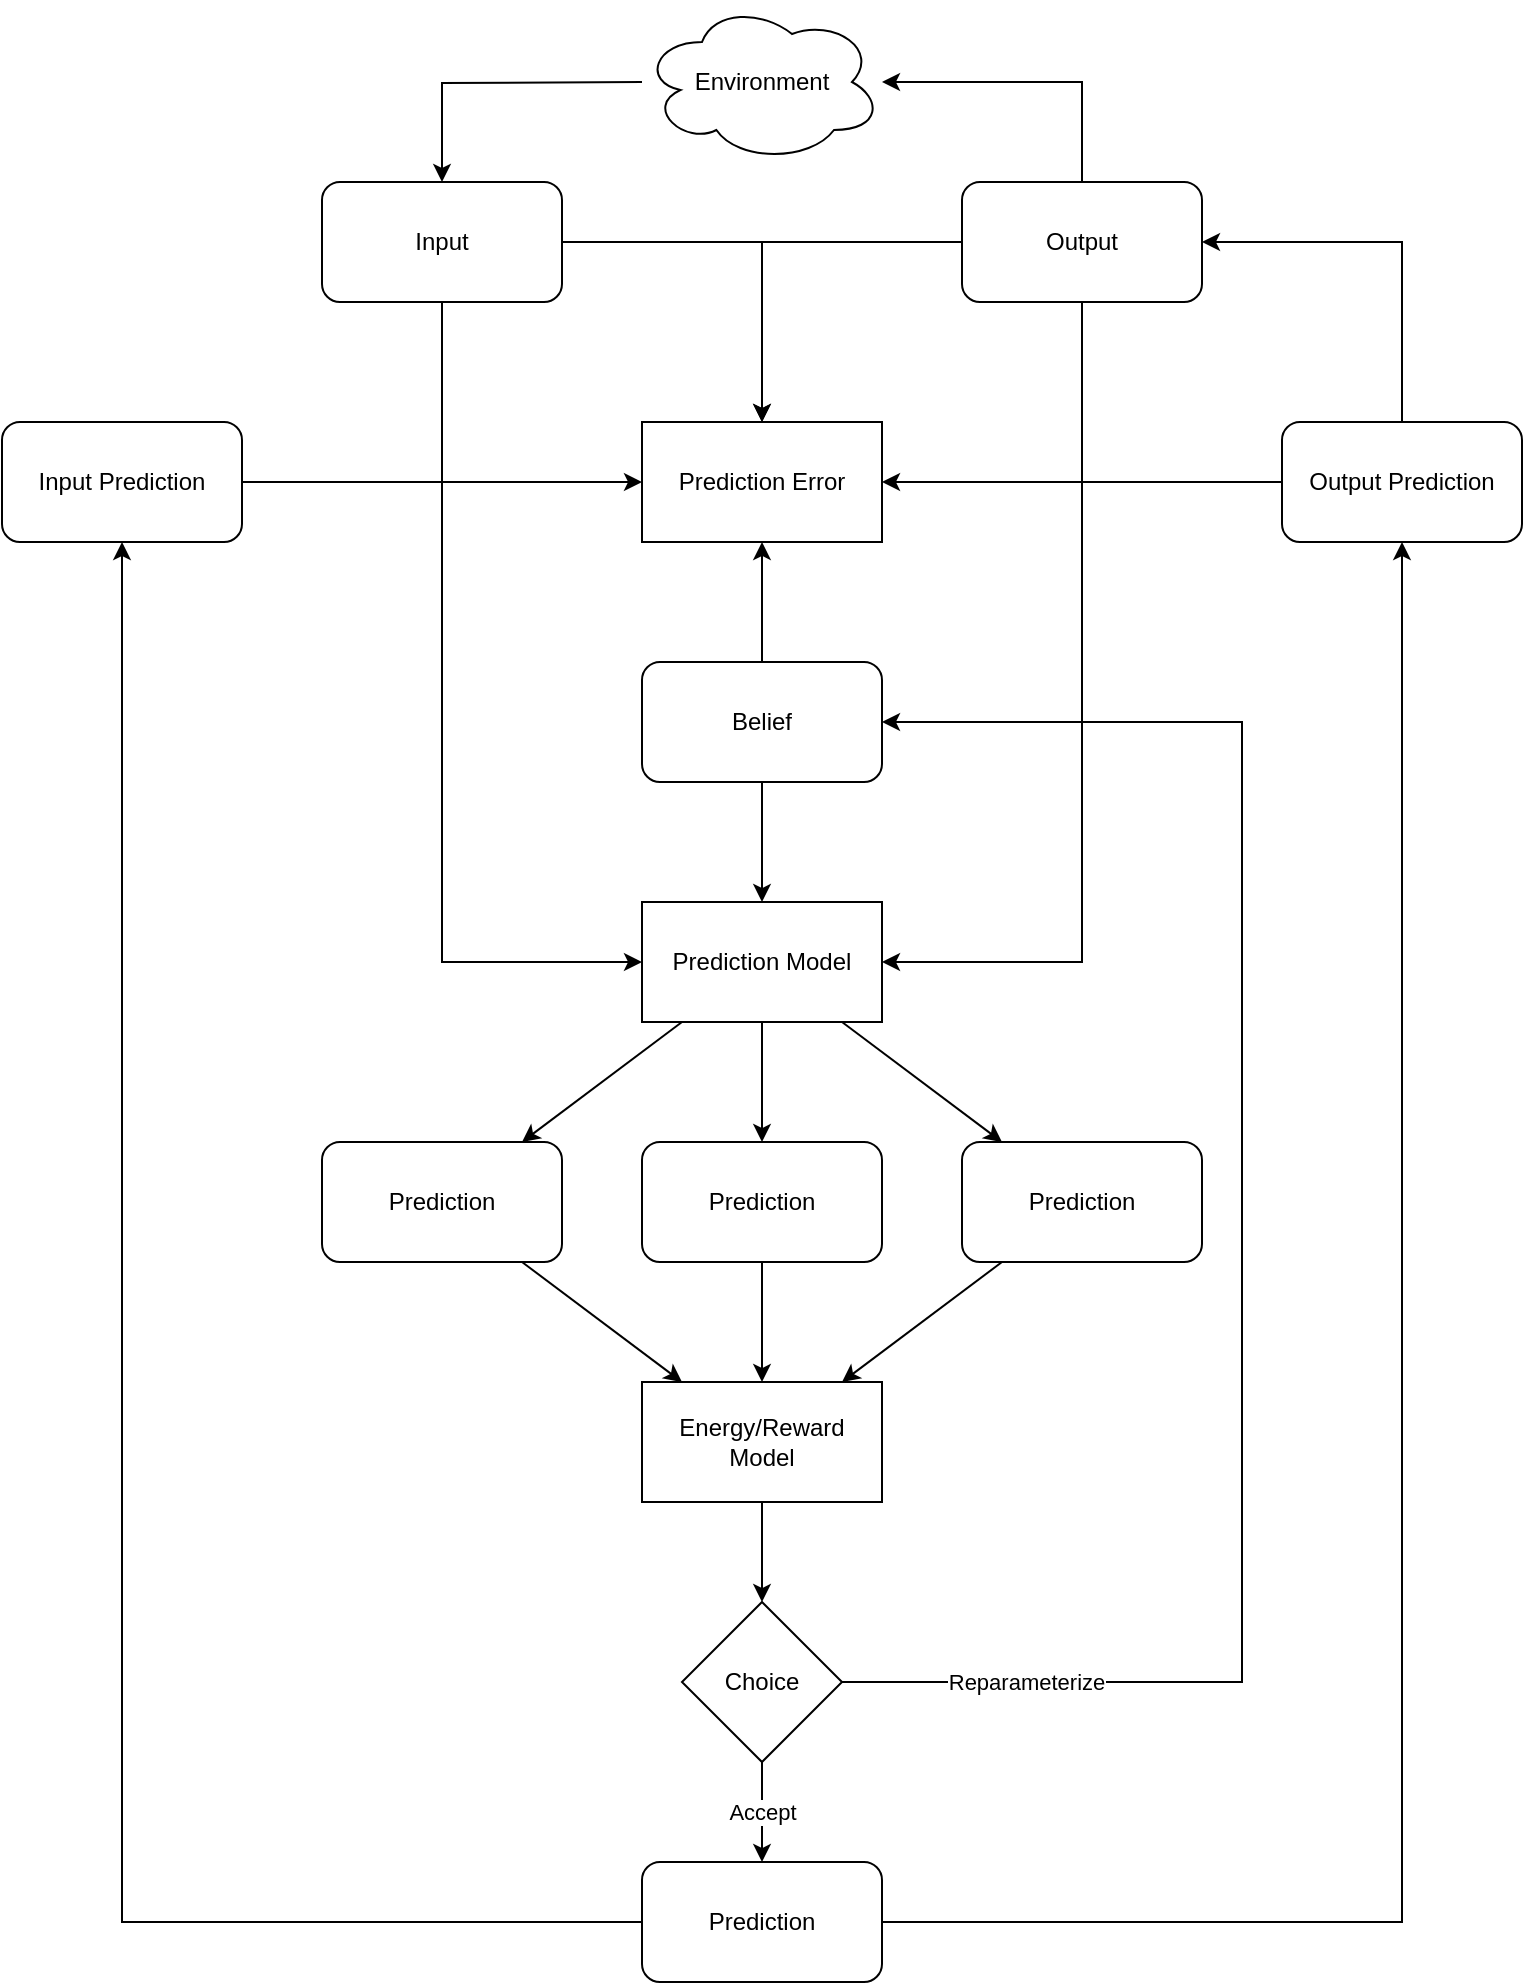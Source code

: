 <mxfile version="21.0.1" type="device"><diagram name="Page-1" id="0shWg1f7oP3cz-dx0jy9"><mxGraphModel dx="2388" dy="1365" grid="1" gridSize="10" guides="1" tooltips="1" connect="1" arrows="1" fold="1" page="1" pageScale="1" pageWidth="850" pageHeight="1100" math="0" shadow="0"><root><mxCell id="0"/><mxCell id="1" parent="0"/><mxCell id="9U22LUkY8TZ1mc_l8neZ-70" style="edgeStyle=orthogonalEdgeStyle;rounded=0;orthogonalLoop=1;jettySize=auto;html=1;entryX=0;entryY=0.5;entryDx=0;entryDy=0;" parent="1" source="9U22LUkY8TZ1mc_l8neZ-1" target="9U22LUkY8TZ1mc_l8neZ-4" edge="1"><mxGeometry relative="1" as="geometry"><Array as="points"><mxPoint x="240" y="560"/></Array></mxGeometry></mxCell><mxCell id="QQ5Obsgp1V6QHnSXukeC-7" style="edgeStyle=orthogonalEdgeStyle;rounded=0;orthogonalLoop=1;jettySize=auto;html=1;" edge="1" parent="1" source="9U22LUkY8TZ1mc_l8neZ-1" target="QQ5Obsgp1V6QHnSXukeC-4"><mxGeometry relative="1" as="geometry"/></mxCell><mxCell id="9U22LUkY8TZ1mc_l8neZ-1" value="Input" style="rounded=1;whiteSpace=wrap;html=1;" parent="1" vertex="1"><mxGeometry x="180" y="170" width="120" height="60" as="geometry"/></mxCell><mxCell id="9U22LUkY8TZ1mc_l8neZ-51" style="edgeStyle=orthogonalEdgeStyle;rounded=0;orthogonalLoop=1;jettySize=auto;html=1;" parent="1" source="9U22LUkY8TZ1mc_l8neZ-4" target="9U22LUkY8TZ1mc_l8neZ-6" edge="1"><mxGeometry relative="1" as="geometry"/></mxCell><mxCell id="9U22LUkY8TZ1mc_l8neZ-52" style="rounded=0;orthogonalLoop=1;jettySize=auto;html=1;" parent="1" source="9U22LUkY8TZ1mc_l8neZ-4" target="9U22LUkY8TZ1mc_l8neZ-10" edge="1"><mxGeometry relative="1" as="geometry"/></mxCell><mxCell id="9U22LUkY8TZ1mc_l8neZ-53" style="rounded=0;orthogonalLoop=1;jettySize=auto;html=1;" parent="1" source="9U22LUkY8TZ1mc_l8neZ-4" target="9U22LUkY8TZ1mc_l8neZ-9" edge="1"><mxGeometry relative="1" as="geometry"/></mxCell><mxCell id="9U22LUkY8TZ1mc_l8neZ-4" value="Prediction Model" style="rounded=0;whiteSpace=wrap;html=1;" parent="1" vertex="1"><mxGeometry x="340" y="530" width="120" height="60" as="geometry"/></mxCell><mxCell id="9U22LUkY8TZ1mc_l8neZ-55" style="edgeStyle=orthogonalEdgeStyle;rounded=0;orthogonalLoop=1;jettySize=auto;html=1;" parent="1" source="9U22LUkY8TZ1mc_l8neZ-6" target="9U22LUkY8TZ1mc_l8neZ-29" edge="1"><mxGeometry relative="1" as="geometry"/></mxCell><mxCell id="9U22LUkY8TZ1mc_l8neZ-6" value="Prediction" style="rounded=1;whiteSpace=wrap;html=1;" parent="1" vertex="1"><mxGeometry x="340" y="650" width="120" height="60" as="geometry"/></mxCell><mxCell id="9U22LUkY8TZ1mc_l8neZ-19" style="edgeStyle=orthogonalEdgeStyle;rounded=0;orthogonalLoop=1;jettySize=auto;html=1;" parent="1" source="9U22LUkY8TZ1mc_l8neZ-8" edge="1"><mxGeometry relative="1" as="geometry"><Array as="points"><mxPoint x="560" y="120"/></Array><mxPoint x="460" y="120" as="targetPoint"/></mxGeometry></mxCell><mxCell id="9U22LUkY8TZ1mc_l8neZ-69" style="edgeStyle=orthogonalEdgeStyle;rounded=0;orthogonalLoop=1;jettySize=auto;html=1;entryX=1;entryY=0.5;entryDx=0;entryDy=0;" parent="1" source="9U22LUkY8TZ1mc_l8neZ-8" target="9U22LUkY8TZ1mc_l8neZ-4" edge="1"><mxGeometry relative="1" as="geometry"><Array as="points"><mxPoint x="560" y="560"/></Array></mxGeometry></mxCell><mxCell id="QQ5Obsgp1V6QHnSXukeC-5" style="edgeStyle=orthogonalEdgeStyle;rounded=0;orthogonalLoop=1;jettySize=auto;html=1;" edge="1" parent="1" source="9U22LUkY8TZ1mc_l8neZ-8" target="QQ5Obsgp1V6QHnSXukeC-4"><mxGeometry relative="1" as="geometry"/></mxCell><mxCell id="9U22LUkY8TZ1mc_l8neZ-8" value="Output" style="rounded=1;whiteSpace=wrap;html=1;" parent="1" vertex="1"><mxGeometry x="500" y="170" width="120" height="60" as="geometry"/></mxCell><mxCell id="9U22LUkY8TZ1mc_l8neZ-57" style="rounded=0;orthogonalLoop=1;jettySize=auto;html=1;" parent="1" source="9U22LUkY8TZ1mc_l8neZ-9" target="9U22LUkY8TZ1mc_l8neZ-29" edge="1"><mxGeometry relative="1" as="geometry"/></mxCell><mxCell id="9U22LUkY8TZ1mc_l8neZ-9" value="Prediction" style="rounded=1;whiteSpace=wrap;html=1;" parent="1" vertex="1"><mxGeometry x="500" y="650" width="120" height="60" as="geometry"/></mxCell><mxCell id="9U22LUkY8TZ1mc_l8neZ-54" style="rounded=0;orthogonalLoop=1;jettySize=auto;html=1;" parent="1" source="9U22LUkY8TZ1mc_l8neZ-10" target="9U22LUkY8TZ1mc_l8neZ-29" edge="1"><mxGeometry relative="1" as="geometry"/></mxCell><mxCell id="9U22LUkY8TZ1mc_l8neZ-10" value="Prediction" style="rounded=1;whiteSpace=wrap;html=1;" parent="1" vertex="1"><mxGeometry x="180" y="650" width="120" height="60" as="geometry"/></mxCell><mxCell id="9U22LUkY8TZ1mc_l8neZ-18" style="edgeStyle=orthogonalEdgeStyle;rounded=0;orthogonalLoop=1;jettySize=auto;html=1;" parent="1" target="9U22LUkY8TZ1mc_l8neZ-1" edge="1"><mxGeometry relative="1" as="geometry"><mxPoint x="340" y="120" as="sourcePoint"/></mxGeometry></mxCell><mxCell id="9U22LUkY8TZ1mc_l8neZ-17" value="Environment" style="ellipse;shape=cloud;whiteSpace=wrap;html=1;" parent="1" vertex="1"><mxGeometry x="340" y="80" width="120" height="80" as="geometry"/></mxCell><mxCell id="9U22LUkY8TZ1mc_l8neZ-36" style="edgeStyle=orthogonalEdgeStyle;rounded=0;orthogonalLoop=1;jettySize=auto;html=1;" parent="1" source="9U22LUkY8TZ1mc_l8neZ-21" target="9U22LUkY8TZ1mc_l8neZ-35" edge="1"><mxGeometry relative="1" as="geometry"/></mxCell><mxCell id="9U22LUkY8TZ1mc_l8neZ-39" style="edgeStyle=orthogonalEdgeStyle;rounded=0;orthogonalLoop=1;jettySize=auto;html=1;" parent="1" source="9U22LUkY8TZ1mc_l8neZ-21" target="9U22LUkY8TZ1mc_l8neZ-38" edge="1"><mxGeometry relative="1" as="geometry"/></mxCell><mxCell id="9U22LUkY8TZ1mc_l8neZ-21" value="Prediction" style="rounded=1;whiteSpace=wrap;html=1;" parent="1" vertex="1"><mxGeometry x="340" y="1010" width="120" height="60" as="geometry"/></mxCell><mxCell id="9U22LUkY8TZ1mc_l8neZ-59" style="edgeStyle=orthogonalEdgeStyle;rounded=0;orthogonalLoop=1;jettySize=auto;html=1;" parent="1" source="9U22LUkY8TZ1mc_l8neZ-29" target="9U22LUkY8TZ1mc_l8neZ-58" edge="1"><mxGeometry relative="1" as="geometry"/></mxCell><mxCell id="9U22LUkY8TZ1mc_l8neZ-29" value="Energy/Reward Model" style="rounded=0;whiteSpace=wrap;html=1;" parent="1" vertex="1"><mxGeometry x="340" y="770" width="120" height="60" as="geometry"/></mxCell><mxCell id="QQ5Obsgp1V6QHnSXukeC-8" style="edgeStyle=orthogonalEdgeStyle;rounded=0;orthogonalLoop=1;jettySize=auto;html=1;" edge="1" parent="1" source="9U22LUkY8TZ1mc_l8neZ-35" target="QQ5Obsgp1V6QHnSXukeC-4"><mxGeometry relative="1" as="geometry"/></mxCell><mxCell id="9U22LUkY8TZ1mc_l8neZ-35" value="Input Prediction" style="rounded=1;whiteSpace=wrap;html=1;" parent="1" vertex="1"><mxGeometry x="20" y="290" width="120" height="60" as="geometry"/></mxCell><mxCell id="9U22LUkY8TZ1mc_l8neZ-67" style="edgeStyle=orthogonalEdgeStyle;rounded=0;orthogonalLoop=1;jettySize=auto;html=1;entryX=1;entryY=0.5;entryDx=0;entryDy=0;" parent="1" source="9U22LUkY8TZ1mc_l8neZ-38" target="9U22LUkY8TZ1mc_l8neZ-8" edge="1"><mxGeometry relative="1" as="geometry"><Array as="points"><mxPoint x="720" y="200"/></Array></mxGeometry></mxCell><mxCell id="QQ5Obsgp1V6QHnSXukeC-6" style="edgeStyle=orthogonalEdgeStyle;rounded=0;orthogonalLoop=1;jettySize=auto;html=1;" edge="1" parent="1" source="9U22LUkY8TZ1mc_l8neZ-38" target="QQ5Obsgp1V6QHnSXukeC-4"><mxGeometry relative="1" as="geometry"/></mxCell><mxCell id="9U22LUkY8TZ1mc_l8neZ-38" value="Output Prediction" style="rounded=1;whiteSpace=wrap;html=1;" parent="1" vertex="1"><mxGeometry x="660" y="290" width="120" height="60" as="geometry"/></mxCell><mxCell id="9U22LUkY8TZ1mc_l8neZ-60" value="Accept" style="edgeStyle=orthogonalEdgeStyle;rounded=0;orthogonalLoop=1;jettySize=auto;html=1;" parent="1" source="9U22LUkY8TZ1mc_l8neZ-58" target="9U22LUkY8TZ1mc_l8neZ-21" edge="1"><mxGeometry relative="1" as="geometry"/></mxCell><mxCell id="9U22LUkY8TZ1mc_l8neZ-61" value="" style="edgeStyle=orthogonalEdgeStyle;rounded=0;orthogonalLoop=1;jettySize=auto;html=1;entryX=1;entryY=0.5;entryDx=0;entryDy=0;" parent="1" source="9U22LUkY8TZ1mc_l8neZ-58" target="QQ5Obsgp1V6QHnSXukeC-1" edge="1"><mxGeometry relative="1" as="geometry"><Array as="points"><mxPoint x="640" y="920"/><mxPoint x="640" y="440"/></Array></mxGeometry></mxCell><mxCell id="9U22LUkY8TZ1mc_l8neZ-63" value="Reparameterize" style="edgeLabel;html=1;align=center;verticalAlign=middle;resizable=0;points=[];" parent="9U22LUkY8TZ1mc_l8neZ-61" vertex="1" connectable="0"><mxGeometry x="-0.968" relative="1" as="geometry"><mxPoint x="78" as="offset"/></mxGeometry></mxCell><mxCell id="9U22LUkY8TZ1mc_l8neZ-58" value="Choice" style="rhombus;whiteSpace=wrap;html=1;" parent="1" vertex="1"><mxGeometry x="360" y="880" width="80" height="80" as="geometry"/></mxCell><mxCell id="QQ5Obsgp1V6QHnSXukeC-2" style="edgeStyle=orthogonalEdgeStyle;rounded=0;orthogonalLoop=1;jettySize=auto;html=1;" edge="1" parent="1" source="QQ5Obsgp1V6QHnSXukeC-1" target="9U22LUkY8TZ1mc_l8neZ-4"><mxGeometry relative="1" as="geometry"/></mxCell><mxCell id="QQ5Obsgp1V6QHnSXukeC-9" style="edgeStyle=orthogonalEdgeStyle;rounded=0;orthogonalLoop=1;jettySize=auto;html=1;" edge="1" parent="1" source="QQ5Obsgp1V6QHnSXukeC-1" target="QQ5Obsgp1V6QHnSXukeC-4"><mxGeometry relative="1" as="geometry"/></mxCell><mxCell id="QQ5Obsgp1V6QHnSXukeC-1" value="Belief" style="rounded=1;whiteSpace=wrap;html=1;" vertex="1" parent="1"><mxGeometry x="340" y="410" width="120" height="60" as="geometry"/></mxCell><mxCell id="QQ5Obsgp1V6QHnSXukeC-4" value="Prediction Error" style="rounded=0;whiteSpace=wrap;html=1;" vertex="1" parent="1"><mxGeometry x="340" y="290" width="120" height="60" as="geometry"/></mxCell></root></mxGraphModel></diagram></mxfile>